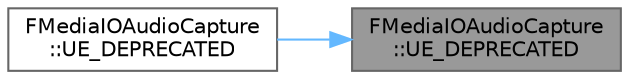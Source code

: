 digraph "FMediaIOAudioCapture::UE_DEPRECATED"
{
 // INTERACTIVE_SVG=YES
 // LATEX_PDF_SIZE
  bgcolor="transparent";
  edge [fontname=Helvetica,fontsize=10,labelfontname=Helvetica,labelfontsize=10];
  node [fontname=Helvetica,fontsize=10,shape=box,height=0.2,width=0.4];
  rankdir="RL";
  Node1 [id="Node000001",label="FMediaIOAudioCapture\l::UE_DEPRECATED",height=0.2,width=0.4,color="gray40", fillcolor="grey60", style="filled", fontcolor="black",tooltip=" "];
  Node1 -> Node2 [id="edge1_Node000001_Node000002",dir="back",color="steelblue1",style="solid",tooltip=" "];
  Node2 [id="Node000002",label="FMediaIOAudioCapture\l::UE_DEPRECATED",height=0.2,width=0.4,color="grey40", fillcolor="white", style="filled",URL="$dd/d95/classFMediaIOAudioCapture.html#ab7e18f0b1ccea4178cf7b80e6fec866b",tooltip=" "];
}
